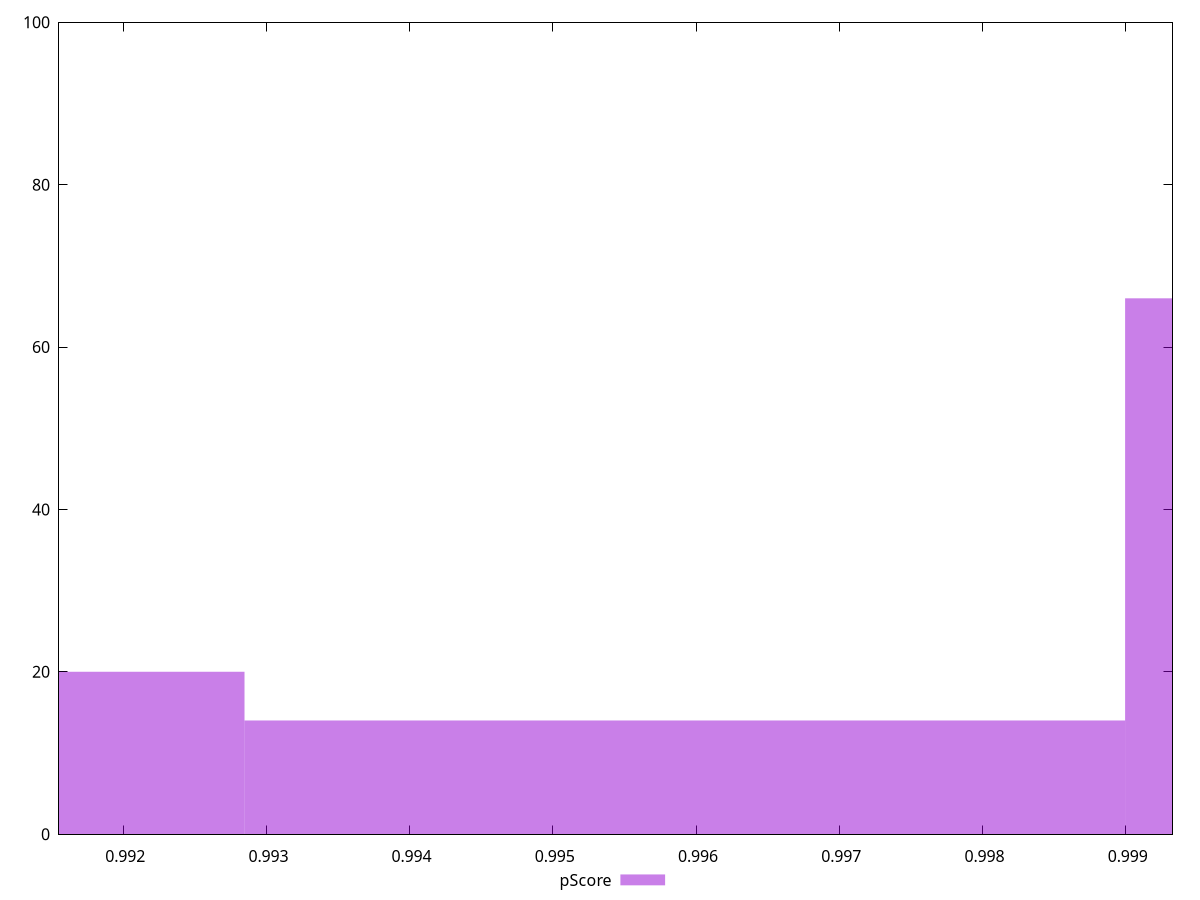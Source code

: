 reset

$pScore <<EOF
1.0020687556068542 66
0.9959210945295116 14
0.989773433452169 20
EOF

set key outside below
set boxwidth 0.006147661077342664
set xrange [0.9915522674279096:0.9993257996549971]
set yrange [0:100]
set trange [0:100]
set style fill transparent solid 0.5 noborder
set terminal svg size 640, 490 enhanced background rgb 'white'
set output "reprap/speed-index/samples/pages+cached+noexternal+nofonts/pScore/histogram.svg"

plot $pScore title "pScore" with boxes

reset
